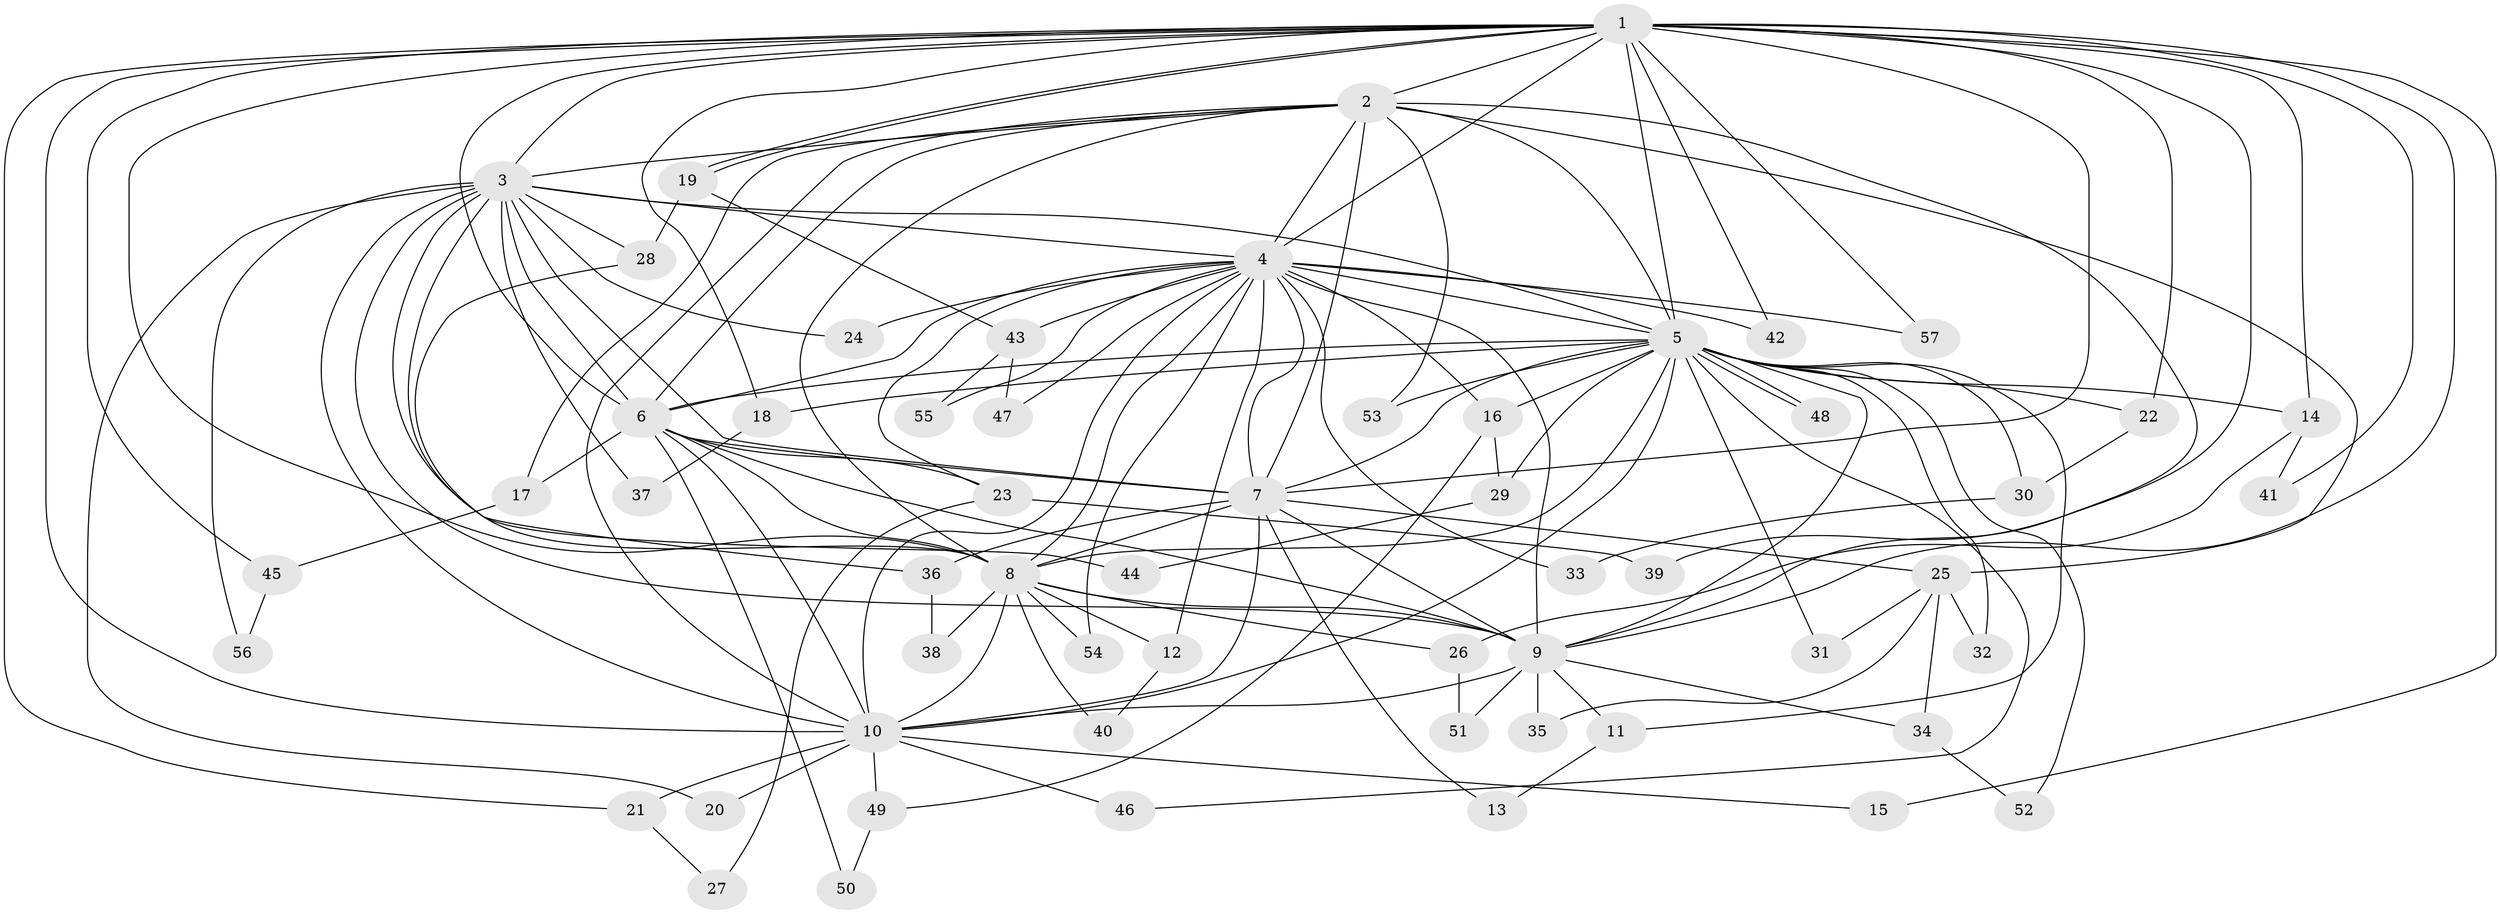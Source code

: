 // coarse degree distribution, {16: 0.024390243902439025, 9: 0.024390243902439025, 13: 0.024390243902439025, 18: 0.024390243902439025, 19: 0.024390243902439025, 10: 0.024390243902439025, 17: 0.024390243902439025, 11: 0.024390243902439025, 3: 0.24390243902439024, 2: 0.43902439024390244, 5: 0.024390243902439025, 4: 0.07317073170731707, 6: 0.024390243902439025}
// Generated by graph-tools (version 1.1) at 2025/41/03/06/25 10:41:43]
// undirected, 57 vertices, 139 edges
graph export_dot {
graph [start="1"]
  node [color=gray90,style=filled];
  1;
  2;
  3;
  4;
  5;
  6;
  7;
  8;
  9;
  10;
  11;
  12;
  13;
  14;
  15;
  16;
  17;
  18;
  19;
  20;
  21;
  22;
  23;
  24;
  25;
  26;
  27;
  28;
  29;
  30;
  31;
  32;
  33;
  34;
  35;
  36;
  37;
  38;
  39;
  40;
  41;
  42;
  43;
  44;
  45;
  46;
  47;
  48;
  49;
  50;
  51;
  52;
  53;
  54;
  55;
  56;
  57;
  1 -- 2;
  1 -- 3;
  1 -- 4;
  1 -- 5;
  1 -- 6;
  1 -- 7;
  1 -- 8;
  1 -- 9;
  1 -- 10;
  1 -- 14;
  1 -- 15;
  1 -- 18;
  1 -- 19;
  1 -- 19;
  1 -- 21;
  1 -- 22;
  1 -- 39;
  1 -- 41;
  1 -- 42;
  1 -- 45;
  1 -- 57;
  2 -- 3;
  2 -- 4;
  2 -- 5;
  2 -- 6;
  2 -- 7;
  2 -- 8;
  2 -- 9;
  2 -- 10;
  2 -- 17;
  2 -- 25;
  2 -- 53;
  3 -- 4;
  3 -- 5;
  3 -- 6;
  3 -- 7;
  3 -- 8;
  3 -- 9;
  3 -- 10;
  3 -- 20;
  3 -- 24;
  3 -- 28;
  3 -- 37;
  3 -- 44;
  3 -- 56;
  4 -- 5;
  4 -- 6;
  4 -- 7;
  4 -- 8;
  4 -- 9;
  4 -- 10;
  4 -- 12;
  4 -- 16;
  4 -- 23;
  4 -- 24;
  4 -- 33;
  4 -- 42;
  4 -- 43;
  4 -- 47;
  4 -- 54;
  4 -- 55;
  4 -- 57;
  5 -- 6;
  5 -- 7;
  5 -- 8;
  5 -- 9;
  5 -- 10;
  5 -- 11;
  5 -- 14;
  5 -- 16;
  5 -- 18;
  5 -- 22;
  5 -- 29;
  5 -- 30;
  5 -- 31;
  5 -- 32;
  5 -- 46;
  5 -- 48;
  5 -- 48;
  5 -- 52;
  5 -- 53;
  6 -- 7;
  6 -- 8;
  6 -- 9;
  6 -- 10;
  6 -- 17;
  6 -- 23;
  6 -- 50;
  7 -- 8;
  7 -- 9;
  7 -- 10;
  7 -- 13;
  7 -- 25;
  7 -- 36;
  8 -- 9;
  8 -- 10;
  8 -- 12;
  8 -- 26;
  8 -- 38;
  8 -- 40;
  8 -- 54;
  9 -- 10;
  9 -- 11;
  9 -- 34;
  9 -- 35;
  9 -- 51;
  10 -- 15;
  10 -- 20;
  10 -- 21;
  10 -- 46;
  10 -- 49;
  11 -- 13;
  12 -- 40;
  14 -- 26;
  14 -- 41;
  16 -- 29;
  16 -- 49;
  17 -- 45;
  18 -- 37;
  19 -- 28;
  19 -- 43;
  21 -- 27;
  22 -- 30;
  23 -- 27;
  23 -- 39;
  25 -- 31;
  25 -- 32;
  25 -- 34;
  25 -- 35;
  26 -- 51;
  28 -- 36;
  29 -- 44;
  30 -- 33;
  34 -- 52;
  36 -- 38;
  43 -- 47;
  43 -- 55;
  45 -- 56;
  49 -- 50;
}
